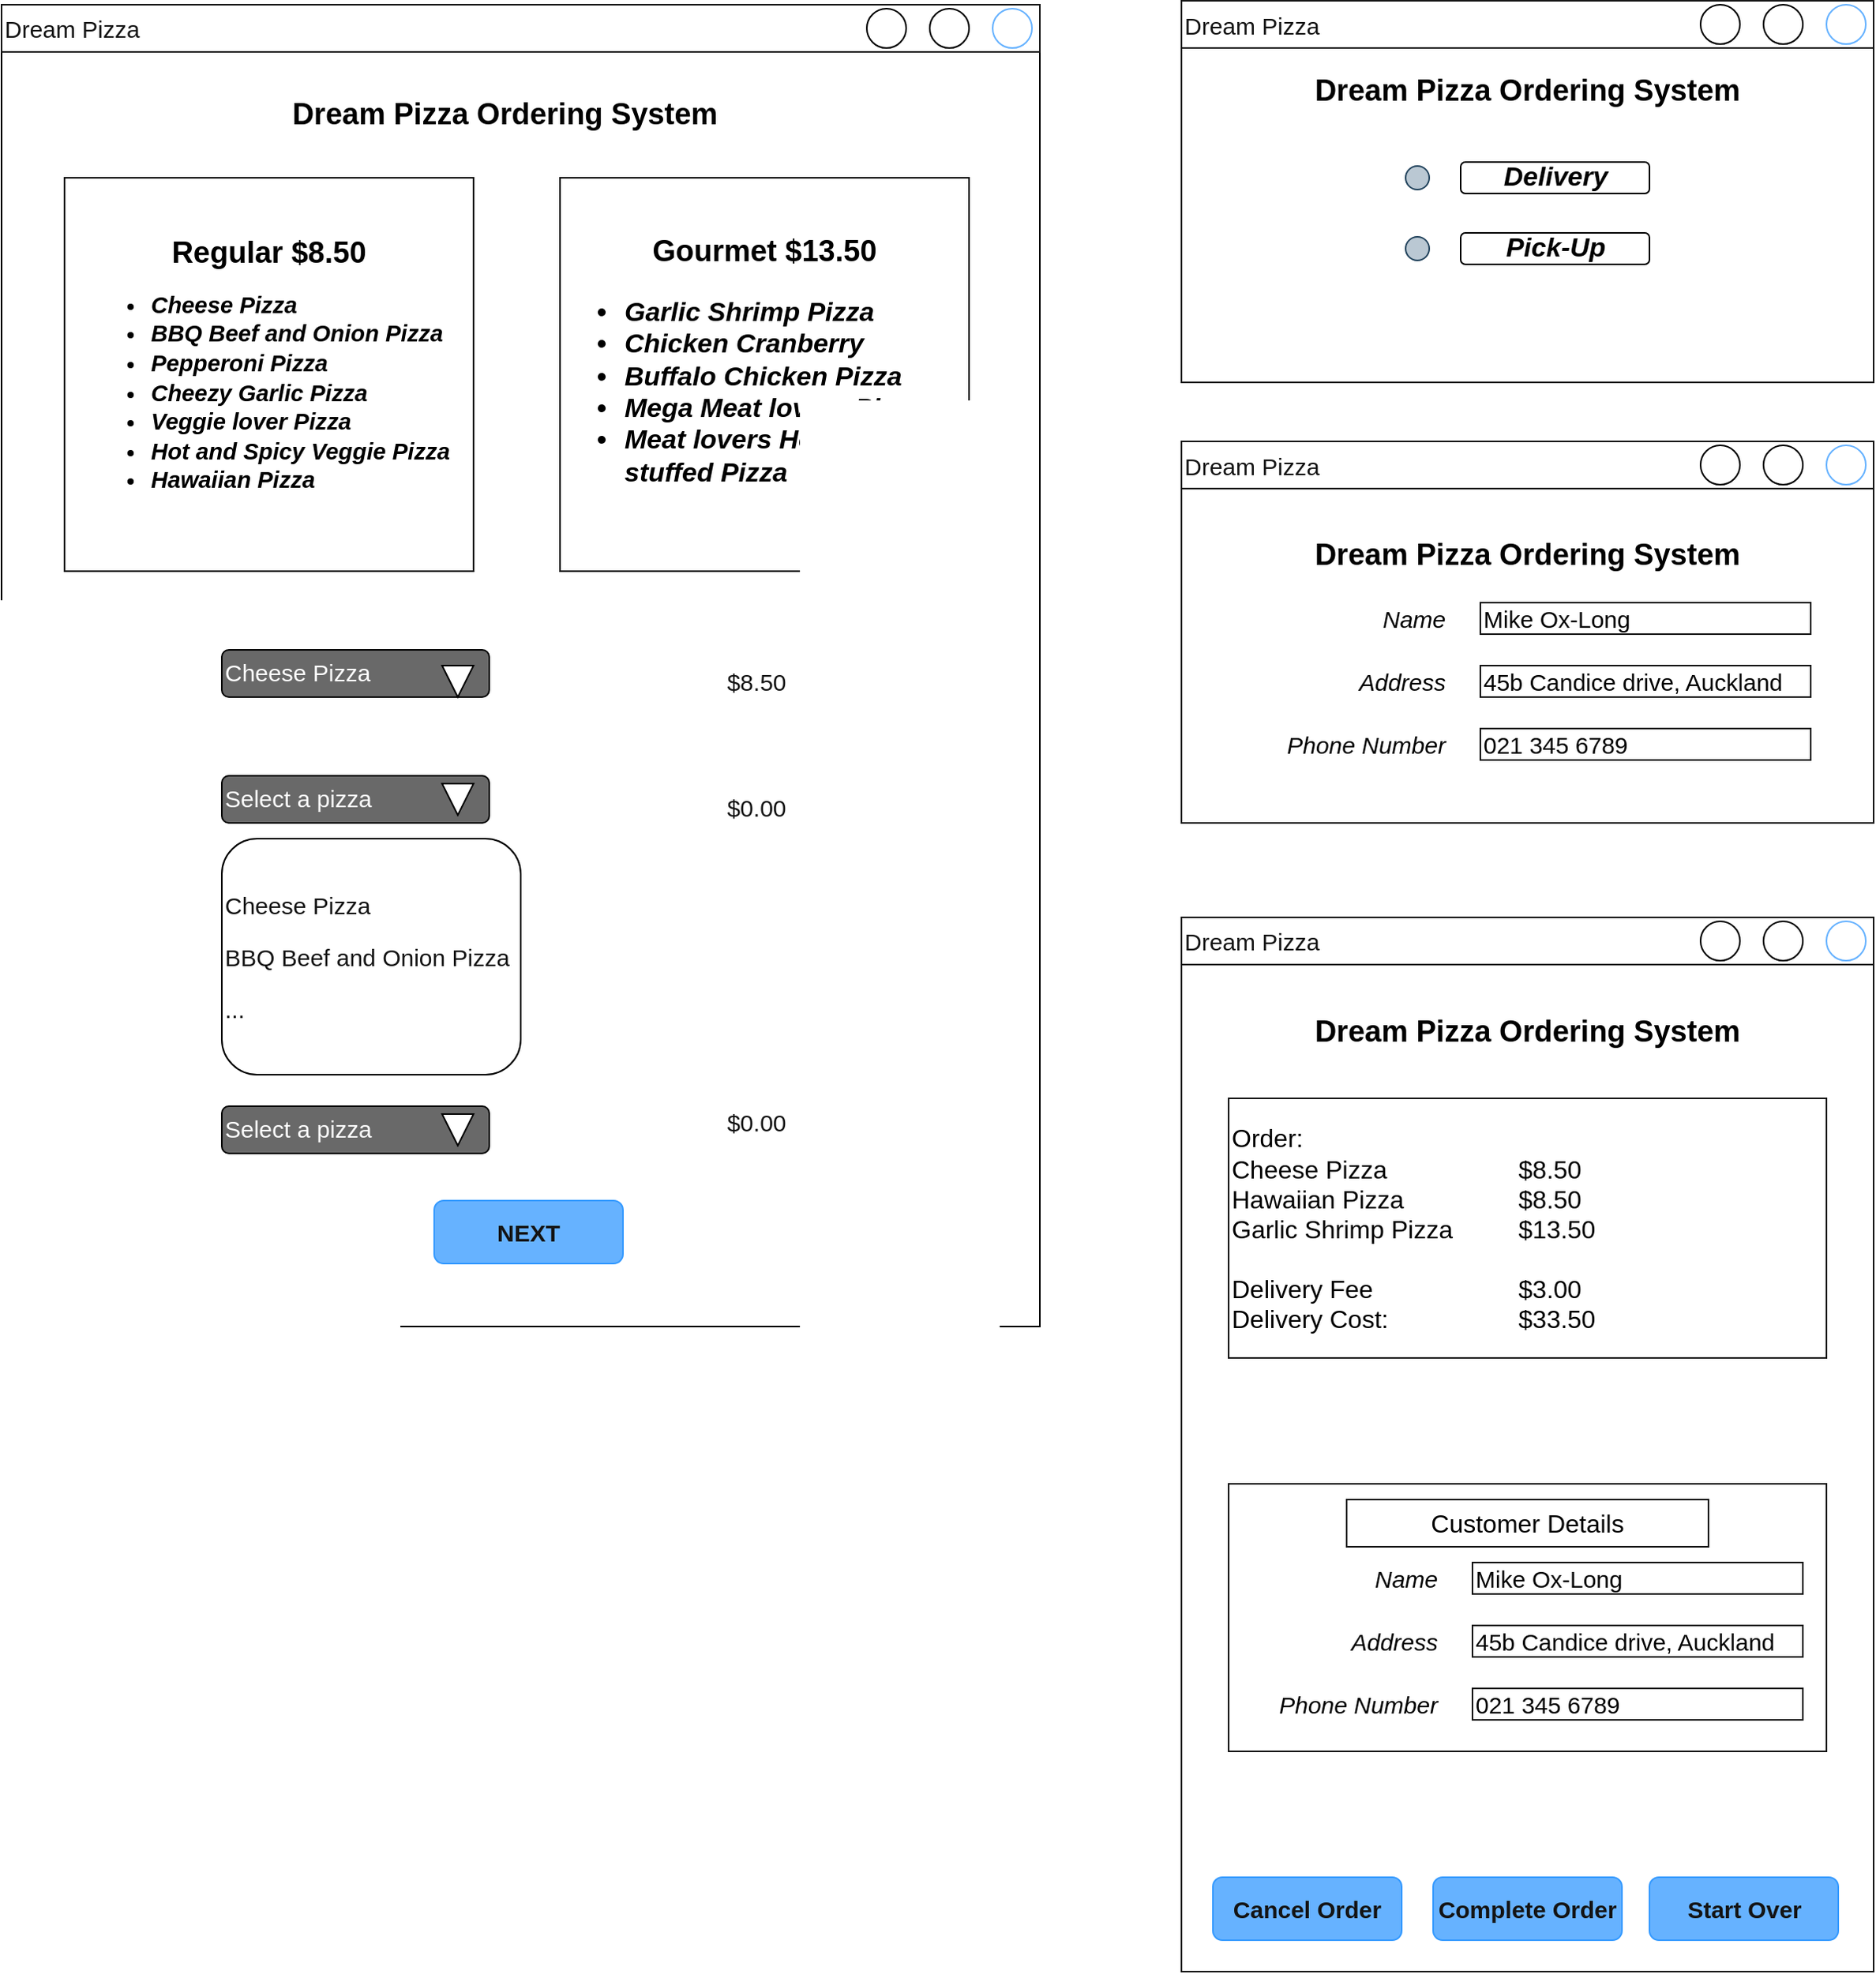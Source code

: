 <mxfile pages="5">
    <diagram id="wFE0QG_FPsp0jaGvCLVb" name="CUSTOMER DETAILS">
        <mxGraphModel dx="1074" dy="1890" grid="1" gridSize="10" guides="1" tooltips="1" connect="1" arrows="1" fold="1" page="1" pageScale="1" pageWidth="850" pageHeight="1100" math="0" shadow="0">
            <root>
                <mxCell id="0"/>
                <mxCell id="1" parent="0"/>
                <mxCell id="54" value="" style="rounded=0;whiteSpace=wrap;html=1;labelBackgroundColor=#66B2FF;fontFamily=Helvetica;fontSize=15;fontColor=#141414;strokeColor=#141414;fillColor=#FFFFFF;" vertex="1" parent="1">
                    <mxGeometry x="840" y="582.5" width="440" height="667.5" as="geometry"/>
                </mxCell>
                <mxCell id="72" value="" style="rounded=0;whiteSpace=wrap;html=1;fontSize=16;strokeColor=#141414;align=left;" vertex="1" parent="1">
                    <mxGeometry x="870" y="940" width="380" height="170" as="geometry"/>
                </mxCell>
                <mxCell id="IC2AhyjfLtijDKhZPdGc-1" value="" style="rounded=0;whiteSpace=wrap;html=1;" parent="1" vertex="1">
                    <mxGeometry x="90" width="660" height="840" as="geometry"/>
                </mxCell>
                <mxCell id="24" value="Dream Pizza" style="rounded=0;whiteSpace=wrap;html=1;labelBackgroundColor=#FFFFFF;fontFamily=Helvetica;fontSize=15;fontColor=#141414;strokeColor=#141414;fillColor=#FFFFFF;align=left;" parent="1" vertex="1">
                    <mxGeometry x="90" width="660" height="30" as="geometry"/>
                </mxCell>
                <mxCell id="2" value="" style="ellipse;whiteSpace=wrap;html=1;aspect=fixed;strokeColor=#66B2FF;" parent="1" vertex="1">
                    <mxGeometry x="720" y="2.5" width="25" height="25" as="geometry"/>
                </mxCell>
                <mxCell id="3" value="" style="ellipse;whiteSpace=wrap;html=1;aspect=fixed;" parent="1" vertex="1">
                    <mxGeometry x="680" y="2.5" width="25" height="25" as="geometry"/>
                </mxCell>
                <mxCell id="4" value="" style="ellipse;whiteSpace=wrap;html=1;aspect=fixed;" parent="1" vertex="1">
                    <mxGeometry x="640" y="2.5" width="25" height="25" as="geometry"/>
                </mxCell>
                <mxCell id="5" value="&lt;font size=&quot;1&quot;&gt;&lt;b style=&quot;font-size: 19px&quot;&gt;Dream Pizza Ordering System&lt;/b&gt;&lt;/font&gt;" style="rounded=0;whiteSpace=wrap;html=1;strokeColor=#FFFFFF;" parent="1" vertex="1">
                    <mxGeometry x="270" y="40" width="280" height="60" as="geometry"/>
                </mxCell>
                <mxCell id="6" value="&lt;font style=&quot;font-size: 19px&quot;&gt;&lt;b&gt;Regular $8.50&lt;/b&gt;&lt;/font&gt;&lt;br&gt;&lt;ul&gt;&lt;div class=&quot;ListContainerWrapper SCXW170753221 BCX0&quot; style=&quot;margin: 0px ; padding: 0px ; position: relative ; font-size: 14.667px ; text-align: left ; background-color: rgb(255 , 255 , 255)&quot;&gt;&lt;li&gt;&lt;span lang=&quot;EN-US&quot; class=&quot;TextRun SCXW170753221 BCX0&quot; style=&quot;background-color: transparent ; font-size: 11pt ; margin: 0px ; padding: 0px ; font-style: italic ; line-height: 18px ; font-weight: bold&quot;&gt;Cheese Pizza&lt;/span&gt;&lt;span class=&quot;EOP SCXW170753221 BCX0&quot; style=&quot;background-color: transparent ; font-size: 11pt ; margin: 0px ; padding: 0px ; line-height: 18px&quot;&gt;&amp;nbsp;&lt;/span&gt;&lt;br&gt;&lt;/li&gt;&lt;/div&gt;&lt;div class=&quot;ListContainerWrapper SCXW170753221 BCX0&quot; style=&quot;margin: 0px ; padding: 0px ; position: relative ; font-size: 14.667px ; text-align: left ; background-color: rgb(255 , 255 , 255)&quot;&gt;&lt;li&gt;&lt;span lang=&quot;EN-US&quot; class=&quot;TextRun SCXW170753221 BCX0&quot; style=&quot;background-color: transparent ; font-size: 11pt ; margin: 0px ; padding: 0px ; font-style: italic ; line-height: 18px ; font-weight: bold&quot;&gt;BBQ Beef and Onion Pizza&lt;/span&gt;&lt;span class=&quot;EOP SCXW170753221 BCX0&quot; style=&quot;background-color: transparent ; font-size: 11pt ; margin: 0px ; padding: 0px ; line-height: 18px&quot;&gt;&amp;nbsp;&lt;/span&gt;&lt;br&gt;&lt;/li&gt;&lt;/div&gt;&lt;div class=&quot;ListContainerWrapper SCXW170753221 BCX0&quot; style=&quot;margin: 0px ; padding: 0px ; position: relative ; font-size: 14.667px ; text-align: left ; background-color: rgb(255 , 255 , 255)&quot;&gt;&lt;li&gt;&lt;span lang=&quot;EN-US&quot; class=&quot;TextRun SCXW170753221 BCX0&quot; style=&quot;background-color: transparent ; font-size: 11pt ; margin: 0px ; padding: 0px ; font-style: italic ; line-height: 18px ; font-weight: bold&quot;&gt;Pepperoni Pizza&lt;/span&gt;&lt;span class=&quot;EOP SCXW170753221 BCX0&quot; style=&quot;background-color: transparent ; font-size: 11pt ; margin: 0px ; padding: 0px ; line-height: 18px&quot;&gt;&amp;nbsp;&lt;/span&gt;&lt;br&gt;&lt;/li&gt;&lt;/div&gt;&lt;div class=&quot;ListContainerWrapper SCXW170753221 BCX0&quot; style=&quot;margin: 0px ; padding: 0px ; position: relative ; font-size: 14.667px ; text-align: left ; background-color: rgb(255 , 255 , 255)&quot;&gt;&lt;li&gt;&lt;span lang=&quot;EN-US&quot; class=&quot;TextRun SCXW170753221 BCX0&quot; style=&quot;background-color: transparent ; font-size: 11pt ; margin: 0px ; padding: 0px ; font-style: italic ; line-height: 18px ; font-weight: bold&quot;&gt;Cheezy Garlic Pizza&lt;/span&gt;&lt;span class=&quot;EOP SCXW170753221 BCX0&quot; style=&quot;background-color: transparent ; font-size: 11pt ; margin: 0px ; padding: 0px ; line-height: 18px&quot;&gt;&amp;nbsp;&lt;/span&gt;&lt;br&gt;&lt;/li&gt;&lt;/div&gt;&lt;div class=&quot;ListContainerWrapper SCXW170753221 BCX0&quot; style=&quot;margin: 0px ; padding: 0px ; position: relative ; font-size: 14.667px ; text-align: left ; background-color: rgb(255 , 255 , 255)&quot;&gt;&lt;li&gt;&lt;span lang=&quot;EN-US&quot; class=&quot;TextRun SCXW170753221 BCX0&quot; style=&quot;background-color: transparent ; font-size: 11pt ; margin: 0px ; padding: 0px ; font-style: italic ; line-height: 18px ; font-weight: bold&quot;&gt;Veggie lover Pizza&lt;/span&gt;&lt;span class=&quot;EOP SCXW170753221 BCX0&quot; style=&quot;background-color: transparent ; font-size: 11pt ; margin: 0px ; padding: 0px ; line-height: 18px&quot;&gt;&amp;nbsp;&lt;/span&gt;&lt;br&gt;&lt;/li&gt;&lt;/div&gt;&lt;div class=&quot;ListContainerWrapper SCXW170753221 BCX0&quot; style=&quot;margin: 0px ; padding: 0px ; position: relative ; font-size: 14.667px ; text-align: left ; background-color: rgb(255 , 255 , 255)&quot;&gt;&lt;li&gt;&lt;span lang=&quot;EN-US&quot; class=&quot;TextRun SCXW170753221 BCX0&quot; style=&quot;background-color: transparent ; font-size: 11pt ; margin: 0px ; padding: 0px ; font-style: italic ; line-height: 18px ; font-weight: bold&quot;&gt;Hot and Spicy Veggie Pizza&lt;/span&gt;&lt;/li&gt;&lt;li&gt;&lt;span lang=&quot;EN-US&quot; class=&quot;TextRun SCXW170753221 BCX0&quot; style=&quot;background-color: transparent ; font-size: 11pt ; margin: 0px ; padding: 0px ; font-style: italic ; line-height: 18px ; font-weight: bold&quot;&gt;Hawaiian Pizza&lt;/span&gt;&lt;/li&gt;&lt;/div&gt;&lt;/ul&gt;" style="rounded=0;whiteSpace=wrap;html=1;" parent="1" vertex="1">
                    <mxGeometry x="130" y="110" width="260" height="250" as="geometry"/>
                </mxCell>
                <mxCell id="7" value="&lt;font style=&quot;font-size: 19px&quot;&gt;&lt;b&gt;Gourmet $13.50&lt;/b&gt;&lt;/font&gt;&lt;span lang=&quot;EN-US&quot; class=&quot;TextRun SCXW220701128 BCX0&quot; style=&quot;background-color: transparent ; font-size: 11pt ; text-align: left ; margin: 0px ; padding: 0px ; font-style: italic ; line-height: 18px ; font-family: &amp;#34;calibri&amp;#34; , &amp;#34;calibri_embeddedfont&amp;#34; , &amp;#34;calibri_msfontservice&amp;#34; , sans-serif ; font-weight: bold&quot;&gt;&lt;br&gt;&lt;/span&gt;&lt;ul style=&quot;font-size: 17px&quot;&gt;&lt;li style=&quot;text-align: left&quot;&gt;&lt;b&gt;&lt;i&gt;&lt;span lang=&quot;EN-US&quot; class=&quot;TextRun SCXW220701128 BCX0&quot; style=&quot;background-color: transparent ; margin: 0px ; padding: 0px ; line-height: 18px ; font-family: &amp;#34;calibri&amp;#34; , &amp;#34;calibri_embeddedfont&amp;#34; , &amp;#34;calibri_msfontservice&amp;#34; , sans-serif&quot;&gt;Garlic Shrimp Pizza&lt;/span&gt;&lt;span class=&quot;EOP SCXW220701128 BCX0&quot; style=&quot;background-color: transparent ; text-align: left ; margin: 0px ; padding: 0px ; line-height: 18px ; font-family: &amp;#34;calibri&amp;#34; , &amp;#34;calibri_embeddedfont&amp;#34; , &amp;#34;calibri_msfontservice&amp;#34; , sans-serif&quot;&gt;&amp;nbsp;&lt;/span&gt;&lt;/i&gt;&lt;/b&gt;&lt;/li&gt;&lt;li style=&quot;text-align: left&quot;&gt;&lt;span class=&quot;EOP SCXW220701128 BCX0&quot; style=&quot;background-color: transparent ; text-align: left ; margin: 0px ; padding: 0px ; line-height: 18px ; font-family: &amp;#34;calibri&amp;#34; , &amp;#34;calibri_embeddedfont&amp;#34; , &amp;#34;calibri_msfontservice&amp;#34; , sans-serif&quot;&gt;&lt;b&gt;&lt;i&gt;Chicken Cranberry&lt;/i&gt;&lt;/b&gt;&lt;/span&gt;&lt;/li&gt;&lt;li style=&quot;text-align: left&quot;&gt;&lt;span class=&quot;EOP SCXW220701128 BCX0&quot; style=&quot;background-color: transparent ; text-align: left ; margin: 0px ; padding: 0px ; line-height: 18px ; font-family: &amp;#34;calibri&amp;#34; , &amp;#34;calibri_embeddedfont&amp;#34; , &amp;#34;calibri_msfontservice&amp;#34; , sans-serif&quot;&gt;&lt;b&gt;&lt;i&gt;Buffalo Chicken Pizza&lt;/i&gt;&lt;/b&gt;&lt;/span&gt;&lt;/li&gt;&lt;li style=&quot;text-align: left&quot;&gt;&lt;span class=&quot;EOP SCXW220701128 BCX0&quot; style=&quot;background-color: transparent ; text-align: left ; margin: 0px ; padding: 0px ; line-height: 18px ; font-family: &amp;#34;calibri&amp;#34; , &amp;#34;calibri_embeddedfont&amp;#34; , &amp;#34;calibri_msfontservice&amp;#34; , sans-serif&quot;&gt;&lt;b&gt;&lt;i&gt;Mega Meat lovers Pizza&lt;/i&gt;&lt;/b&gt;&lt;/span&gt;&lt;/li&gt;&lt;li style=&quot;text-align: left&quot;&gt;&lt;span class=&quot;EOP SCXW220701128 BCX0&quot; style=&quot;background-color: transparent ; text-align: left ; margin: 0px ; padding: 0px ; line-height: 18px ; font-family: &amp;#34;calibri&amp;#34; , &amp;#34;calibri_embeddedfont&amp;#34; , &amp;#34;calibri_msfontservice&amp;#34; , sans-serif&quot;&gt;&lt;b&gt;&lt;i&gt;Meat lovers Hot-dog stuffed Pizza&lt;/i&gt;&lt;/b&gt;&lt;/span&gt;&lt;/li&gt;&lt;/ul&gt;" style="rounded=0;whiteSpace=wrap;html=1;" parent="1" vertex="1">
                    <mxGeometry x="445" y="110" width="260" height="250" as="geometry"/>
                </mxCell>
                <mxCell id="8" value="&lt;font style=&quot;font-size: 15px&quot; color=&quot;#ffffff&quot;&gt;Cheese Pizza&lt;/font&gt;" style="rounded=1;whiteSpace=wrap;html=1;fontFamily=Helvetica;fontSize=17;align=left;fillColor=#696969;" parent="1" vertex="1">
                    <mxGeometry x="230" y="410" width="170" height="30" as="geometry"/>
                </mxCell>
                <mxCell id="9" value="" style="triangle;whiteSpace=wrap;html=1;fontFamily=Helvetica;fontSize=17;direction=south;" parent="1" vertex="1">
                    <mxGeometry x="370" y="420" width="20" height="20" as="geometry"/>
                </mxCell>
                <mxCell id="10" value="&lt;font style=&quot;font-size: 15px&quot; color=&quot;#ffffff&quot;&gt;Select a pizza&lt;/font&gt;" style="rounded=1;whiteSpace=wrap;html=1;fontFamily=Helvetica;fontSize=17;align=left;fillColor=#696969;" parent="1" vertex="1">
                    <mxGeometry x="230" y="490" width="170" height="30" as="geometry"/>
                </mxCell>
                <mxCell id="14" value="&lt;font style=&quot;font-size: 15px&quot; color=&quot;#ffffff&quot;&gt;Select a pizza&lt;/font&gt;" style="rounded=1;whiteSpace=wrap;html=1;fontFamily=Helvetica;fontSize=17;align=left;fillColor=#696969;" parent="1" vertex="1">
                    <mxGeometry x="230" y="700" width="170" height="30" as="geometry"/>
                </mxCell>
                <mxCell id="17" value="&lt;p style=&quot;line-height: 1.2&quot;&gt;Cheese Pizza&lt;/p&gt;&lt;p style=&quot;line-height: 1.2&quot;&gt;BBQ Beef and Onion Pizza&lt;/p&gt;&lt;p style=&quot;line-height: 1.2&quot;&gt;...&lt;br&gt;&lt;/p&gt;" style="rounded=1;whiteSpace=wrap;html=1;labelBackgroundColor=#FFFFFF;fontFamily=Helvetica;fontSize=15;fontColor=#141414;fillColor=#FFFFFF;align=left;" parent="1" vertex="1">
                    <mxGeometry x="230" y="530" width="190" height="150" as="geometry"/>
                </mxCell>
                <mxCell id="19" value="$8.50" style="rounded=0;whiteSpace=wrap;html=1;labelBackgroundColor=#FFFFFF;fontFamily=Helvetica;fontSize=15;fontColor=#141414;fillColor=#FFFFFF;strokeColor=#FFFFFF;" parent="1" vertex="1">
                    <mxGeometry x="510" y="400" width="120" height="60" as="geometry"/>
                </mxCell>
                <mxCell id="20" value="$0.00" style="rounded=0;whiteSpace=wrap;html=1;labelBackgroundColor=#FFFFFF;fontFamily=Helvetica;fontSize=15;fontColor=#141414;fillColor=#FFFFFF;strokeColor=#FFFFFF;" parent="1" vertex="1">
                    <mxGeometry x="510" y="480" width="120" height="60" as="geometry"/>
                </mxCell>
                <mxCell id="21" value="$0.00" style="rounded=0;whiteSpace=wrap;html=1;labelBackgroundColor=#FFFFFF;fontFamily=Helvetica;fontSize=15;fontColor=#141414;fillColor=#FFFFFF;strokeColor=#FFFFFF;" parent="1" vertex="1">
                    <mxGeometry x="510" y="680" width="120" height="60" as="geometry"/>
                </mxCell>
                <mxCell id="22" value="" style="triangle;whiteSpace=wrap;html=1;fontFamily=Helvetica;fontSize=17;direction=south;" parent="1" vertex="1">
                    <mxGeometry x="370" y="495" width="20" height="20" as="geometry"/>
                </mxCell>
                <mxCell id="23" value="" style="triangle;whiteSpace=wrap;html=1;fontFamily=Helvetica;fontSize=17;direction=south;" parent="1" vertex="1">
                    <mxGeometry x="370" y="705" width="20" height="20" as="geometry"/>
                </mxCell>
                <mxCell id="26" value="&lt;b&gt;NEXT&lt;/b&gt;" style="rounded=1;whiteSpace=wrap;html=1;labelBackgroundColor=#66B2FF;fontFamily=Helvetica;fontSize=15;fontColor=#141414;strokeColor=#3399FF;fillColor=#66B2FF;" parent="1" vertex="1">
                    <mxGeometry x="365" y="760" width="120" height="40" as="geometry"/>
                </mxCell>
                <mxCell id="27" value="" style="rounded=0;whiteSpace=wrap;html=1;labelBackgroundColor=#66B2FF;fontFamily=Helvetica;fontSize=15;fontColor=#141414;strokeColor=#141414;fillColor=#FFFFFF;" parent="1" vertex="1">
                    <mxGeometry x="840" width="440" height="240" as="geometry"/>
                </mxCell>
                <mxCell id="28" value="Dream Pizza" style="rounded=0;whiteSpace=wrap;html=1;labelBackgroundColor=#FFFFFF;fontFamily=Helvetica;fontSize=15;fontColor=#141414;strokeColor=#141414;fillColor=#FFFFFF;align=left;" parent="1" vertex="1">
                    <mxGeometry x="840" y="-2.5" width="440" height="30" as="geometry"/>
                </mxCell>
                <mxCell id="29" value="" style="ellipse;whiteSpace=wrap;html=1;aspect=fixed;strokeColor=#66B2FF;" parent="1" vertex="1">
                    <mxGeometry x="1250" width="25" height="25" as="geometry"/>
                </mxCell>
                <mxCell id="30" value="" style="ellipse;whiteSpace=wrap;html=1;aspect=fixed;" parent="1" vertex="1">
                    <mxGeometry x="1210" width="25" height="25" as="geometry"/>
                </mxCell>
                <mxCell id="31" value="" style="ellipse;whiteSpace=wrap;html=1;aspect=fixed;" parent="1" vertex="1">
                    <mxGeometry x="1170" width="25" height="25" as="geometry"/>
                </mxCell>
                <mxCell id="33" value="" style="ellipse;whiteSpace=wrap;html=1;aspect=fixed;fillColor=#bac8d3;strokeColor=#23445d;" vertex="1" parent="1">
                    <mxGeometry x="982.5" y="147.5" width="15" height="15" as="geometry"/>
                </mxCell>
                <mxCell id="34" value="&lt;font size=&quot;1&quot;&gt;&lt;b style=&quot;font-size: 17px&quot;&gt;&lt;i&gt;Delivery&lt;/i&gt;&lt;/b&gt;&lt;/font&gt;" style="rounded=1;whiteSpace=wrap;html=1;" vertex="1" parent="1">
                    <mxGeometry x="1017.5" y="100" width="120" height="20" as="geometry"/>
                </mxCell>
                <mxCell id="35" value="&lt;b&gt;&lt;font style=&quot;font-size: 17px&quot;&gt;&lt;i&gt;Pick-Up&lt;/i&gt;&lt;/font&gt;&lt;/b&gt;" style="rounded=1;whiteSpace=wrap;html=1;" vertex="1" parent="1">
                    <mxGeometry x="1017.5" y="145" width="120" height="20" as="geometry"/>
                </mxCell>
                <mxCell id="36" value="" style="ellipse;whiteSpace=wrap;html=1;aspect=fixed;fillColor=#bac8d3;strokeColor=#23445d;" vertex="1" parent="1">
                    <mxGeometry x="982.5" y="102.5" width="15" height="15" as="geometry"/>
                </mxCell>
                <mxCell id="38" value="" style="rounded=0;whiteSpace=wrap;html=1;labelBackgroundColor=#66B2FF;fontFamily=Helvetica;fontSize=15;fontColor=#141414;strokeColor=#141414;fillColor=#FFFFFF;" vertex="1" parent="1">
                    <mxGeometry x="840" y="280" width="440" height="240" as="geometry"/>
                </mxCell>
                <mxCell id="39" value="Dream Pizza" style="rounded=0;whiteSpace=wrap;html=1;labelBackgroundColor=#FFFFFF;fontFamily=Helvetica;fontSize=15;fontColor=#141414;strokeColor=#141414;fillColor=#FFFFFF;align=left;" vertex="1" parent="1">
                    <mxGeometry x="840" y="277.5" width="440" height="30" as="geometry"/>
                </mxCell>
                <mxCell id="40" value="" style="ellipse;whiteSpace=wrap;html=1;aspect=fixed;strokeColor=#66B2FF;" vertex="1" parent="1">
                    <mxGeometry x="1250" y="280" width="25" height="25" as="geometry"/>
                </mxCell>
                <mxCell id="41" value="" style="ellipse;whiteSpace=wrap;html=1;aspect=fixed;" vertex="1" parent="1">
                    <mxGeometry x="1210" y="280" width="25" height="25" as="geometry"/>
                </mxCell>
                <mxCell id="42" value="" style="ellipse;whiteSpace=wrap;html=1;aspect=fixed;" vertex="1" parent="1">
                    <mxGeometry x="1170" y="280" width="25" height="25" as="geometry"/>
                </mxCell>
                <mxCell id="44" value="&lt;font size=&quot;1&quot;&gt;&lt;i style=&quot;font-size: 15px&quot;&gt;Name&lt;/i&gt;&lt;/font&gt;" style="rounded=1;whiteSpace=wrap;html=1;strokeColor=#FFFFFF;align=right;" vertex="1" parent="1">
                    <mxGeometry x="890" y="380" width="120" height="20" as="geometry"/>
                </mxCell>
                <mxCell id="45" value="&lt;font size=&quot;1&quot;&gt;&lt;i style=&quot;font-size: 15px&quot;&gt;Address&lt;/i&gt;&lt;/font&gt;" style="rounded=1;whiteSpace=wrap;html=1;strokeColor=#FFFFFF;align=right;" vertex="1" parent="1">
                    <mxGeometry x="890" y="420" width="120" height="20" as="geometry"/>
                </mxCell>
                <mxCell id="48" value="&lt;font size=&quot;1&quot;&gt;&lt;i style=&quot;font-size: 15px&quot;&gt;Phone Number&lt;/i&gt;&lt;/font&gt;" style="rounded=1;whiteSpace=wrap;html=1;strokeColor=#FFFFFF;align=right;" vertex="1" parent="1">
                    <mxGeometry x="890" y="460" width="120" height="20" as="geometry"/>
                </mxCell>
                <mxCell id="49" value="Mike Ox-Long" style="rounded=0;whiteSpace=wrap;html=1;fontSize=15;strokeColor=#141414;align=left;" vertex="1" parent="1">
                    <mxGeometry x="1030" y="380" width="210" height="20" as="geometry"/>
                </mxCell>
                <mxCell id="50" value="021 345 6789" style="rounded=0;whiteSpace=wrap;html=1;fontSize=15;strokeColor=#141414;align=left;" vertex="1" parent="1">
                    <mxGeometry x="1030" y="460" width="210" height="20" as="geometry"/>
                </mxCell>
                <mxCell id="51" value="45b Candice drive, Auckland" style="rounded=0;whiteSpace=wrap;html=1;fontSize=15;strokeColor=#141414;align=left;" vertex="1" parent="1">
                    <mxGeometry x="1030" y="420" width="210" height="20" as="geometry"/>
                </mxCell>
                <mxCell id="52" value="&lt;font size=&quot;1&quot;&gt;&lt;b style=&quot;font-size: 19px&quot;&gt;Dream Pizza Ordering System&lt;/b&gt;&lt;/font&gt;" style="rounded=0;whiteSpace=wrap;html=1;strokeColor=#FFFFFF;" vertex="1" parent="1">
                    <mxGeometry x="920" y="30" width="280" height="50" as="geometry"/>
                </mxCell>
                <mxCell id="53" value="&lt;font size=&quot;1&quot;&gt;&lt;b style=&quot;font-size: 19px&quot;&gt;Dream Pizza Ordering System&lt;/b&gt;&lt;/font&gt;" style="rounded=0;whiteSpace=wrap;html=1;strokeColor=#FFFFFF;" vertex="1" parent="1">
                    <mxGeometry x="920" y="330" width="280" height="40" as="geometry"/>
                </mxCell>
                <mxCell id="55" value="Dream Pizza" style="rounded=0;whiteSpace=wrap;html=1;labelBackgroundColor=#FFFFFF;fontFamily=Helvetica;fontSize=15;fontColor=#141414;strokeColor=#141414;fillColor=#FFFFFF;align=left;" vertex="1" parent="1">
                    <mxGeometry x="840" y="580" width="440" height="30" as="geometry"/>
                </mxCell>
                <mxCell id="56" value="" style="ellipse;whiteSpace=wrap;html=1;aspect=fixed;strokeColor=#66B2FF;" vertex="1" parent="1">
                    <mxGeometry x="1250" y="582.5" width="25" height="25" as="geometry"/>
                </mxCell>
                <mxCell id="57" value="" style="ellipse;whiteSpace=wrap;html=1;aspect=fixed;" vertex="1" parent="1">
                    <mxGeometry x="1210" y="582.5" width="25" height="25" as="geometry"/>
                </mxCell>
                <mxCell id="58" value="" style="ellipse;whiteSpace=wrap;html=1;aspect=fixed;" vertex="1" parent="1">
                    <mxGeometry x="1170" y="582.5" width="25" height="25" as="geometry"/>
                </mxCell>
                <mxCell id="59" value="&lt;font size=&quot;1&quot;&gt;&lt;i style=&quot;font-size: 15px&quot;&gt;Name&lt;/i&gt;&lt;/font&gt;" style="rounded=1;whiteSpace=wrap;html=1;strokeColor=#FFFFFF;align=right;" vertex="1" parent="1">
                    <mxGeometry x="885" y="990" width="120" height="20" as="geometry"/>
                </mxCell>
                <mxCell id="60" value="&lt;font size=&quot;1&quot;&gt;&lt;i style=&quot;font-size: 15px&quot;&gt;Address&lt;/i&gt;&lt;/font&gt;" style="rounded=1;whiteSpace=wrap;html=1;strokeColor=#FFFFFF;align=right;" vertex="1" parent="1">
                    <mxGeometry x="885" y="1030" width="120" height="20" as="geometry"/>
                </mxCell>
                <mxCell id="61" value="&lt;font size=&quot;1&quot;&gt;&lt;i style=&quot;font-size: 15px&quot;&gt;Phone Number&lt;/i&gt;&lt;/font&gt;" style="rounded=1;whiteSpace=wrap;html=1;strokeColor=#FFFFFF;align=right;" vertex="1" parent="1">
                    <mxGeometry x="885" y="1070" width="120" height="20" as="geometry"/>
                </mxCell>
                <mxCell id="62" value="Mike Ox-Long" style="rounded=0;whiteSpace=wrap;html=1;fontSize=15;strokeColor=#141414;align=left;" vertex="1" parent="1">
                    <mxGeometry x="1025" y="990" width="210" height="20" as="geometry"/>
                </mxCell>
                <mxCell id="63" value="021 345 6789" style="rounded=0;whiteSpace=wrap;html=1;fontSize=15;strokeColor=#141414;align=left;" vertex="1" parent="1">
                    <mxGeometry x="1025" y="1070" width="210" height="20" as="geometry"/>
                </mxCell>
                <mxCell id="64" value="45b Candice drive, Auckland" style="rounded=0;whiteSpace=wrap;html=1;fontSize=15;strokeColor=#141414;align=left;" vertex="1" parent="1">
                    <mxGeometry x="1025" y="1030" width="210" height="20" as="geometry"/>
                </mxCell>
                <mxCell id="65" value="&lt;font size=&quot;1&quot;&gt;&lt;b style=&quot;font-size: 19px&quot;&gt;Dream Pizza Ordering System&lt;/b&gt;&lt;/font&gt;" style="rounded=0;whiteSpace=wrap;html=1;strokeColor=#FFFFFF;" vertex="1" parent="1">
                    <mxGeometry x="920" y="632.5" width="280" height="40" as="geometry"/>
                </mxCell>
                <mxCell id="66" value="&lt;b&gt;Cancel Order&lt;/b&gt;" style="rounded=1;whiteSpace=wrap;html=1;labelBackgroundColor=#66B2FF;fontFamily=Helvetica;fontSize=15;fontColor=#141414;strokeColor=#3399FF;fillColor=#66B2FF;" vertex="1" parent="1">
                    <mxGeometry x="860" y="1190" width="120" height="40" as="geometry"/>
                </mxCell>
                <mxCell id="67" value="&lt;b&gt;Complete Order&lt;/b&gt;" style="rounded=1;whiteSpace=wrap;html=1;labelBackgroundColor=#66B2FF;fontFamily=Helvetica;fontSize=15;fontColor=#141414;strokeColor=#3399FF;fillColor=#66B2FF;" vertex="1" parent="1">
                    <mxGeometry x="1000" y="1190" width="120" height="40" as="geometry"/>
                </mxCell>
                <mxCell id="68" value="&lt;b&gt;Start Over&lt;/b&gt;" style="rounded=1;whiteSpace=wrap;html=1;labelBackgroundColor=#66B2FF;fontFamily=Helvetica;fontSize=15;fontColor=#141414;strokeColor=#3399FF;fillColor=#66B2FF;" vertex="1" parent="1">
                    <mxGeometry x="1137.5" y="1190" width="120" height="40" as="geometry"/>
                </mxCell>
                <mxCell id="70" value="&lt;span&gt;Order:&lt;/span&gt;&lt;br&gt;&lt;span&gt;Cheese Pizza&amp;nbsp;&lt;/span&gt;&lt;span&gt;&#9;&lt;span style=&quot;white-space: pre&quot;&gt;&#9;&lt;/span&gt;&lt;span style=&quot;white-space: pre&quot;&gt;&#9;&lt;/span&gt;&lt;/span&gt;&lt;span&gt;&#9;&lt;/span&gt;&lt;span&gt;&#9;&lt;/span&gt;&lt;span&gt;$8.50&lt;/span&gt;&lt;br&gt;&lt;span&gt;Hawaiian Pizza&amp;nbsp;&lt;/span&gt;&lt;span&gt;&#9;&lt;span style=&quot;white-space: pre&quot;&gt;&#9;&lt;/span&gt;&lt;span style=&quot;white-space: pre&quot;&gt;&#9;&lt;/span&gt;&lt;/span&gt;&lt;span&gt;&#9;&lt;/span&gt;&lt;span&gt;$8.50&lt;/span&gt;&lt;br&gt;&lt;span&gt;Garlic Shrimp Pizza&amp;nbsp;&lt;span style=&quot;white-space: pre&quot;&gt;&#9;&lt;/span&gt;&lt;/span&gt;&lt;span&gt;&#9;&lt;/span&gt;&lt;span&gt;$13.50&lt;/span&gt;&lt;br&gt;&lt;br&gt;&lt;span&gt;Delivery Fee&amp;nbsp;&lt;/span&gt;&lt;span&gt;&#9;&lt;span style=&quot;white-space: pre&quot;&gt;&#9;&lt;/span&gt;&lt;span style=&quot;white-space: pre&quot;&gt;&#9;&lt;/span&gt;&lt;span style=&quot;white-space: pre&quot;&gt;&#9;&lt;/span&gt;&lt;/span&gt;&lt;span&gt;&#9;&lt;/span&gt;&lt;span&gt;&#9;&lt;/span&gt;&lt;span&gt;$3.00&lt;/span&gt;&lt;br&gt;&lt;span&gt;Delivery Cost:&amp;nbsp;&lt;/span&gt;&lt;span&gt;&#9;&lt;span style=&quot;white-space: pre&quot;&gt;&#9;&lt;/span&gt;&lt;span style=&quot;white-space: pre&quot;&gt;&#9;&lt;/span&gt;&lt;/span&gt;&lt;span&gt;&#9;&lt;/span&gt;&lt;span&gt;&#9;&lt;/span&gt;&lt;span&gt;$33.50&lt;/span&gt;" style="rounded=0;whiteSpace=wrap;html=1;fontSize=16;strokeColor=#141414;align=left;" vertex="1" parent="1">
                    <mxGeometry x="870" y="695" width="380" height="165" as="geometry"/>
                </mxCell>
                <mxCell id="73" value="&lt;font style=&quot;font-size: 16px&quot;&gt;Customer Details&lt;/font&gt;" style="rounded=0;whiteSpace=wrap;html=1;fontFamily=Helvetica;fontSize=19;fontColor=default;strokeColor=#141414;fillColor=default;" vertex="1" parent="1">
                    <mxGeometry x="945" y="950" width="230" height="30" as="geometry"/>
                </mxCell>
            </root>
        </mxGraphModel>
    </diagram>
    <diagram id="GlkimJcpATCNn6RtaDOo" name="PIZZA SLIDE">
        <mxGraphModel dx="852" dy="790" grid="1" gridSize="10" guides="1" tooltips="1" connect="1" arrows="1" fold="1" page="1" pageScale="1" pageWidth="850" pageHeight="1100" math="0" shadow="0">
            <root>
                <mxCell id="XR44AwQ2NwxzT8CzdS9T-0"/>
                <mxCell id="XR44AwQ2NwxzT8CzdS9T-1" parent="XR44AwQ2NwxzT8CzdS9T-0"/>
                <mxCell id="dac6--zJnHFsSlpAgKu--0" value="" style="rounded=0;whiteSpace=wrap;html=1;" vertex="1" parent="XR44AwQ2NwxzT8CzdS9T-1">
                    <mxGeometry x="80" width="670" height="40" as="geometry"/>
                </mxCell>
                <mxCell id="XR44AwQ2NwxzT8CzdS9T-2" value="DREAM PIZZA&#10;&lt;HEADER&gt;" style="swimlane;fontFamily=Comic Sans MS;fontSize=16;fontStyle=2;startSize=40;" parent="XR44AwQ2NwxzT8CzdS9T-1" vertex="1">
                    <mxGeometry x="80" y="40" width="670" height="560" as="geometry">
                        <mxRectangle x="80" y="40" width="150" height="40" as="alternateBounds"/>
                    </mxGeometry>
                </mxCell>
                <mxCell id="XR44AwQ2NwxzT8CzdS9T-4" value="PASTE ORDER&amp;nbsp; HERE&amp;nbsp;" style="rounded=0;whiteSpace=wrap;html=1;fontFamily=Comic Sans MS;fontSize=16;" parent="XR44AwQ2NwxzT8CzdS9T-2" vertex="1">
                    <mxGeometry x="520" y="40" width="150" height="520" as="geometry"/>
                </mxCell>
                <mxCell id="XR44AwQ2NwxzT8CzdS9T-5" value="CHECKOUT BUTTON" style="rounded=0;whiteSpace=wrap;html=1;fontFamily=Comic Sans MS;fontSize=16;fillColor=#60a917;strokeColor=#2D7600;fontColor=#ffffff;" parent="XR44AwQ2NwxzT8CzdS9T-2" vertex="1">
                    <mxGeometry x="520" y="520" width="150" height="40" as="geometry"/>
                </mxCell>
                <mxCell id="XR44AwQ2NwxzT8CzdS9T-6" value="PIZZAS" style="rounded=0;whiteSpace=wrap;html=1;fontFamily=Comic Sans MS;fontSize=16;fillColor=none;" parent="XR44AwQ2NwxzT8CzdS9T-2" vertex="1">
                    <mxGeometry x="10" y="50" width="110" height="40" as="geometry"/>
                </mxCell>
                <mxCell id="XR44AwQ2NwxzT8CzdS9T-7" value="DRINKS" style="rounded=0;whiteSpace=wrap;html=1;fontFamily=Comic Sans MS;fontSize=16;fillColor=none;" parent="XR44AwQ2NwxzT8CzdS9T-2" vertex="1">
                    <mxGeometry x="140" y="50" width="110" height="40" as="geometry"/>
                </mxCell>
                <mxCell id="XR44AwQ2NwxzT8CzdS9T-8" value="SIDES" style="rounded=0;whiteSpace=wrap;html=1;fontFamily=Comic Sans MS;fontSize=16;fillColor=none;" parent="XR44AwQ2NwxzT8CzdS9T-2" vertex="1">
                    <mxGeometry x="270" y="50" width="110" height="40" as="geometry"/>
                </mxCell>
                <mxCell id="XR44AwQ2NwxzT8CzdS9T-9" value="MEAL DEALS" style="rounded=0;whiteSpace=wrap;html=1;fontFamily=Comic Sans MS;fontSize=16;fillColor=none;" parent="XR44AwQ2NwxzT8CzdS9T-2" vertex="1">
                    <mxGeometry x="400" y="50" width="110" height="40" as="geometry"/>
                </mxCell>
                <mxCell id="XR44AwQ2NwxzT8CzdS9T-10" value="PIZZA 1.&lt;br&gt;&amp;lt;ordered list&amp;gt;" style="rounded=1;whiteSpace=wrap;html=1;fontFamily=Comic Sans MS;fontSize=16;fillColor=none;" parent="XR44AwQ2NwxzT8CzdS9T-2" vertex="1">
                    <mxGeometry x="10" y="140" width="110" height="100" as="geometry"/>
                </mxCell>
                <mxCell id="XR44AwQ2NwxzT8CzdS9T-19" value="PIZZA 2.&lt;br&gt;&amp;lt;ordered list&amp;gt;" style="rounded=1;whiteSpace=wrap;html=1;fontFamily=Comic Sans MS;fontSize=16;fillColor=none;" parent="XR44AwQ2NwxzT8CzdS9T-2" vertex="1">
                    <mxGeometry x="140" y="140" width="110" height="100" as="geometry"/>
                </mxCell>
                <mxCell id="XR44AwQ2NwxzT8CzdS9T-20" value="PIZZA 3.&lt;br&gt;&amp;lt;ordered list&amp;gt;" style="rounded=1;whiteSpace=wrap;html=1;fontFamily=Comic Sans MS;fontSize=16;fillColor=none;" parent="XR44AwQ2NwxzT8CzdS9T-2" vertex="1">
                    <mxGeometry x="270" y="140" width="110" height="100" as="geometry"/>
                </mxCell>
                <mxCell id="XR44AwQ2NwxzT8CzdS9T-21" value="PIZZA 4.&lt;br&gt;&amp;lt;ordered list&amp;gt;" style="rounded=1;whiteSpace=wrap;html=1;fontFamily=Comic Sans MS;fontSize=16;fillColor=none;" parent="XR44AwQ2NwxzT8CzdS9T-2" vertex="1">
                    <mxGeometry x="400" y="140" width="110" height="100" as="geometry"/>
                </mxCell>
                <mxCell id="XR44AwQ2NwxzT8CzdS9T-22" value="PIZZA 5.&lt;br&gt;&amp;lt;ordered list&amp;gt;" style="rounded=1;whiteSpace=wrap;html=1;fontFamily=Comic Sans MS;fontSize=16;fillColor=none;" parent="XR44AwQ2NwxzT8CzdS9T-2" vertex="1">
                    <mxGeometry x="10" y="280" width="110" height="100" as="geometry"/>
                </mxCell>
                <mxCell id="XR44AwQ2NwxzT8CzdS9T-23" value="PIZZA 6.&lt;br&gt;&amp;lt;ordered list&amp;gt;" style="rounded=1;whiteSpace=wrap;html=1;fontFamily=Comic Sans MS;fontSize=16;fillColor=none;" parent="XR44AwQ2NwxzT8CzdS9T-2" vertex="1">
                    <mxGeometry x="140" y="280" width="110" height="100" as="geometry"/>
                </mxCell>
                <mxCell id="XR44AwQ2NwxzT8CzdS9T-24" value="PIZZA 7.&lt;br&gt;&amp;lt;ordered list&amp;gt;" style="rounded=1;whiteSpace=wrap;html=1;fontFamily=Comic Sans MS;fontSize=16;fillColor=none;" parent="XR44AwQ2NwxzT8CzdS9T-2" vertex="1">
                    <mxGeometry x="270" y="280" width="110" height="100" as="geometry"/>
                </mxCell>
                <mxCell id="XR44AwQ2NwxzT8CzdS9T-25" value="PIZZA 8.&lt;br&gt;&amp;lt;ordered list&amp;gt;" style="rounded=1;whiteSpace=wrap;html=1;fontFamily=Comic Sans MS;fontSize=16;fillColor=none;" parent="XR44AwQ2NwxzT8CzdS9T-2" vertex="1">
                    <mxGeometry x="400" y="280" width="110" height="100" as="geometry"/>
                </mxCell>
                <mxCell id="XR44AwQ2NwxzT8CzdS9T-26" value="PIZZA 9.&lt;br&gt;&amp;lt;ordered list&amp;gt;" style="rounded=1;whiteSpace=wrap;html=1;fontFamily=Comic Sans MS;fontSize=16;fillColor=none;" parent="XR44AwQ2NwxzT8CzdS9T-2" vertex="1">
                    <mxGeometry x="10" y="420" width="110" height="100" as="geometry"/>
                </mxCell>
                <mxCell id="XR44AwQ2NwxzT8CzdS9T-27" value="PIZZA 10.&lt;br&gt;&amp;lt;ordered list&amp;gt;" style="rounded=1;whiteSpace=wrap;html=1;fontFamily=Comic Sans MS;fontSize=16;fillColor=none;" parent="XR44AwQ2NwxzT8CzdS9T-2" vertex="1">
                    <mxGeometry x="140" y="420" width="110" height="100" as="geometry"/>
                </mxCell>
                <mxCell id="XR44AwQ2NwxzT8CzdS9T-28" value="PIZZA 11.&lt;br&gt;&amp;lt;ordered list&amp;gt;" style="rounded=1;whiteSpace=wrap;html=1;fontFamily=Comic Sans MS;fontSize=16;fillColor=none;" parent="XR44AwQ2NwxzT8CzdS9T-2" vertex="1">
                    <mxGeometry x="270" y="420" width="110" height="100" as="geometry"/>
                </mxCell>
                <mxCell id="XR44AwQ2NwxzT8CzdS9T-29" value="PIZZA 12.&lt;br&gt;&amp;lt;ordered list&amp;gt;" style="rounded=1;whiteSpace=wrap;html=1;fontFamily=Comic Sans MS;fontSize=16;fillColor=none;" parent="XR44AwQ2NwxzT8CzdS9T-2" vertex="1">
                    <mxGeometry x="400" y="420" width="110" height="100" as="geometry"/>
                </mxCell>
                <mxCell id="dac6--zJnHFsSlpAgKu--3" value="" style="ellipse;whiteSpace=wrap;html=1;aspect=fixed;" vertex="1" parent="XR44AwQ2NwxzT8CzdS9T-1">
                    <mxGeometry x="650" width="40" height="40" as="geometry"/>
                </mxCell>
                <mxCell id="dac6--zJnHFsSlpAgKu--4" value="" style="shape=sumEllipse;perimeter=ellipsePerimeter;whiteSpace=wrap;html=1;backgroundOutline=1;" vertex="1" parent="XR44AwQ2NwxzT8CzdS9T-1">
                    <mxGeometry x="700" width="40" height="40" as="geometry"/>
                </mxCell>
                <mxCell id="dac6--zJnHFsSlpAgKu--7" value="" style="shape=lineEllipse;perimeter=ellipsePerimeter;whiteSpace=wrap;html=1;backgroundOutline=1;" vertex="1" parent="XR44AwQ2NwxzT8CzdS9T-1">
                    <mxGeometry x="600" width="40" height="40" as="geometry"/>
                </mxCell>
                <mxCell id="dac6--zJnHFsSlpAgKu--9" value="" style="shape=note;whiteSpace=wrap;html=1;backgroundOutline=1;darkOpacity=0.05;size=13;" vertex="1" parent="XR44AwQ2NwxzT8CzdS9T-1">
                    <mxGeometry x="660" y="5" width="20" height="30" as="geometry"/>
                </mxCell>
            </root>
        </mxGraphModel>
    </diagram>
    <diagram id="N8Tx15XElrd2MbyXIhk7" name="DRINK SLIDE">
        <mxGraphModel dx="852" dy="790" grid="1" gridSize="10" guides="1" tooltips="1" connect="1" arrows="1" fold="1" page="1" pageScale="1" pageWidth="850" pageHeight="1100" math="0" shadow="0">
            <root>
                <mxCell id="nKBoxALqI2H6ZXFP7PU8-0"/>
                <mxCell id="nKBoxALqI2H6ZXFP7PU8-1" parent="nKBoxALqI2H6ZXFP7PU8-0"/>
                <mxCell id="nKBoxALqI2H6ZXFP7PU8-2" value="DREAM PIZZA&#10;&lt;HEADER&gt;" style="swimlane;fontFamily=Comic Sans MS;fontSize=16;fontStyle=2;startSize=40;" parent="nKBoxALqI2H6ZXFP7PU8-1" vertex="1">
                    <mxGeometry x="80" y="40" width="670" height="560" as="geometry">
                        <mxRectangle x="80" y="40" width="150" height="40" as="alternateBounds"/>
                    </mxGeometry>
                </mxCell>
                <mxCell id="nKBoxALqI2H6ZXFP7PU8-3" value="PASTE ORDER&amp;nbsp; HERE&amp;nbsp;" style="rounded=0;whiteSpace=wrap;html=1;fontFamily=Comic Sans MS;fontSize=16;" parent="nKBoxALqI2H6ZXFP7PU8-2" vertex="1">
                    <mxGeometry x="520" y="40" width="150" height="520" as="geometry"/>
                </mxCell>
                <mxCell id="nKBoxALqI2H6ZXFP7PU8-4" value="CHECKOUT BUTTON" style="rounded=0;whiteSpace=wrap;html=1;fontFamily=Comic Sans MS;fontSize=16;fillColor=#60a917;strokeColor=#2D7600;fontColor=#ffffff;" parent="nKBoxALqI2H6ZXFP7PU8-2" vertex="1">
                    <mxGeometry x="520" y="520" width="150" height="40" as="geometry"/>
                </mxCell>
                <mxCell id="nKBoxALqI2H6ZXFP7PU8-5" value="PIZZAS" style="rounded=0;whiteSpace=wrap;html=1;fontFamily=Comic Sans MS;fontSize=16;fillColor=none;" parent="nKBoxALqI2H6ZXFP7PU8-2" vertex="1">
                    <mxGeometry x="10" y="50" width="110" height="40" as="geometry"/>
                </mxCell>
                <mxCell id="nKBoxALqI2H6ZXFP7PU8-6" value="DRINKS" style="rounded=0;whiteSpace=wrap;html=1;fontFamily=Comic Sans MS;fontSize=16;fillColor=none;" parent="nKBoxALqI2H6ZXFP7PU8-2" vertex="1">
                    <mxGeometry x="140" y="50" width="110" height="40" as="geometry"/>
                </mxCell>
                <mxCell id="nKBoxALqI2H6ZXFP7PU8-7" value="SIDES" style="rounded=0;whiteSpace=wrap;html=1;fontFamily=Comic Sans MS;fontSize=16;fillColor=none;" parent="nKBoxALqI2H6ZXFP7PU8-2" vertex="1">
                    <mxGeometry x="270" y="50" width="110" height="40" as="geometry"/>
                </mxCell>
                <mxCell id="nKBoxALqI2H6ZXFP7PU8-8" value="MEAL DEALS" style="rounded=0;whiteSpace=wrap;html=1;fontFamily=Comic Sans MS;fontSize=16;fillColor=none;" parent="nKBoxALqI2H6ZXFP7PU8-2" vertex="1">
                    <mxGeometry x="400" y="50" width="110" height="40" as="geometry"/>
                </mxCell>
                <mxCell id="nKBoxALqI2H6ZXFP7PU8-9" value="DRINK 1.&lt;br&gt;&amp;lt;ordered list&amp;gt;" style="rounded=1;whiteSpace=wrap;html=1;fontFamily=Comic Sans MS;fontSize=16;fillColor=none;" parent="nKBoxALqI2H6ZXFP7PU8-2" vertex="1">
                    <mxGeometry x="10" y="140" width="110" height="100" as="geometry"/>
                </mxCell>
                <mxCell id="nKBoxALqI2H6ZXFP7PU8-10" value="DRINK 2.&lt;br&gt;&amp;lt;ordered list&amp;gt;" style="rounded=1;whiteSpace=wrap;html=1;fontFamily=Comic Sans MS;fontSize=16;fillColor=none;" parent="nKBoxALqI2H6ZXFP7PU8-2" vertex="1">
                    <mxGeometry x="140" y="140" width="110" height="100" as="geometry"/>
                </mxCell>
                <mxCell id="nKBoxALqI2H6ZXFP7PU8-11" value="DRINK 3.&lt;br&gt;&amp;lt;ordered list&amp;gt;" style="rounded=1;whiteSpace=wrap;html=1;fontFamily=Comic Sans MS;fontSize=16;fillColor=none;" parent="nKBoxALqI2H6ZXFP7PU8-2" vertex="1">
                    <mxGeometry x="270" y="140" width="110" height="100" as="geometry"/>
                </mxCell>
                <mxCell id="nKBoxALqI2H6ZXFP7PU8-12" value="DRINK 4.&lt;br&gt;&amp;lt;ordered list&amp;gt;" style="rounded=1;whiteSpace=wrap;html=1;fontFamily=Comic Sans MS;fontSize=16;fillColor=none;" parent="nKBoxALqI2H6ZXFP7PU8-2" vertex="1">
                    <mxGeometry x="400" y="140" width="110" height="100" as="geometry"/>
                </mxCell>
                <mxCell id="nKBoxALqI2H6ZXFP7PU8-13" value="DRINK 5.&lt;br&gt;&amp;lt;ordered list&amp;gt;" style="rounded=1;whiteSpace=wrap;html=1;fontFamily=Comic Sans MS;fontSize=16;fillColor=none;" parent="nKBoxALqI2H6ZXFP7PU8-2" vertex="1">
                    <mxGeometry x="10" y="280" width="110" height="100" as="geometry"/>
                </mxCell>
                <mxCell id="nKBoxALqI2H6ZXFP7PU8-14" value="DRINK 6.&lt;br&gt;&amp;lt;ordered list&amp;gt;" style="rounded=1;whiteSpace=wrap;html=1;fontFamily=Comic Sans MS;fontSize=16;fillColor=none;" parent="nKBoxALqI2H6ZXFP7PU8-2" vertex="1">
                    <mxGeometry x="140" y="280" width="110" height="100" as="geometry"/>
                </mxCell>
                <mxCell id="nKBoxALqI2H6ZXFP7PU8-15" value="DRINK 7.&lt;br&gt;&amp;lt;ordered list&amp;gt;" style="rounded=1;whiteSpace=wrap;html=1;fontFamily=Comic Sans MS;fontSize=16;fillColor=none;" parent="nKBoxALqI2H6ZXFP7PU8-2" vertex="1">
                    <mxGeometry x="270" y="280" width="110" height="100" as="geometry"/>
                </mxCell>
                <mxCell id="nKBoxALqI2H6ZXFP7PU8-16" value="DRINK 8.&lt;br&gt;&amp;lt;ordered list&amp;gt;" style="rounded=1;whiteSpace=wrap;html=1;fontFamily=Comic Sans MS;fontSize=16;fillColor=none;" parent="nKBoxALqI2H6ZXFP7PU8-2" vertex="1">
                    <mxGeometry x="400" y="280" width="110" height="100" as="geometry"/>
                </mxCell>
                <mxCell id="nKBoxALqI2H6ZXFP7PU8-17" value="DRINK 9.&lt;br&gt;&amp;lt;ordered list&amp;gt;" style="rounded=1;whiteSpace=wrap;html=1;fontFamily=Comic Sans MS;fontSize=16;fillColor=none;" parent="nKBoxALqI2H6ZXFP7PU8-2" vertex="1">
                    <mxGeometry x="10" y="420" width="110" height="100" as="geometry"/>
                </mxCell>
                <mxCell id="nKBoxALqI2H6ZXFP7PU8-18" value="DRINK 10.&lt;br&gt;&amp;lt;ordered list&amp;gt;" style="rounded=1;whiteSpace=wrap;html=1;fontFamily=Comic Sans MS;fontSize=16;fillColor=none;" parent="nKBoxALqI2H6ZXFP7PU8-2" vertex="1">
                    <mxGeometry x="140" y="420" width="110" height="100" as="geometry"/>
                </mxCell>
                <mxCell id="LuCzs5bWiv7ZcgilRfu_-0" value="" style="rounded=0;whiteSpace=wrap;html=1;" vertex="1" parent="nKBoxALqI2H6ZXFP7PU8-1">
                    <mxGeometry x="80" width="670" height="40" as="geometry"/>
                </mxCell>
                <mxCell id="LuCzs5bWiv7ZcgilRfu_-1" value="" style="ellipse;whiteSpace=wrap;html=1;aspect=fixed;" vertex="1" parent="nKBoxALqI2H6ZXFP7PU8-1">
                    <mxGeometry x="650" width="40" height="40" as="geometry"/>
                </mxCell>
                <mxCell id="LuCzs5bWiv7ZcgilRfu_-2" value="" style="shape=sumEllipse;perimeter=ellipsePerimeter;whiteSpace=wrap;html=1;backgroundOutline=1;" vertex="1" parent="nKBoxALqI2H6ZXFP7PU8-1">
                    <mxGeometry x="700" width="40" height="40" as="geometry"/>
                </mxCell>
                <mxCell id="LuCzs5bWiv7ZcgilRfu_-3" value="" style="shape=lineEllipse;perimeter=ellipsePerimeter;whiteSpace=wrap;html=1;backgroundOutline=1;" vertex="1" parent="nKBoxALqI2H6ZXFP7PU8-1">
                    <mxGeometry x="600" width="40" height="40" as="geometry"/>
                </mxCell>
                <mxCell id="LuCzs5bWiv7ZcgilRfu_-4" value="" style="shape=note;whiteSpace=wrap;html=1;backgroundOutline=1;darkOpacity=0.05;size=13;" vertex="1" parent="nKBoxALqI2H6ZXFP7PU8-1">
                    <mxGeometry x="660" y="5" width="20" height="30" as="geometry"/>
                </mxCell>
            </root>
        </mxGraphModel>
    </diagram>
    <diagram id="LnDpVTBR1AAl2wpAe6pC" name="SIDES SLIDE">
        <mxGraphModel dx="852" dy="790" grid="1" gridSize="10" guides="1" tooltips="1" connect="1" arrows="1" fold="1" page="1" pageScale="1" pageWidth="850" pageHeight="1100" math="0" shadow="0">
            <root>
                <mxCell id="dUsbbLqPy4l3oWywdBTn-0"/>
                <mxCell id="dUsbbLqPy4l3oWywdBTn-1" parent="dUsbbLqPy4l3oWywdBTn-0"/>
                <mxCell id="dUsbbLqPy4l3oWywdBTn-2" value="DREAM PIZZA&#10;&lt;HEADER&gt;" style="swimlane;fontFamily=Comic Sans MS;fontSize=16;fontStyle=2;startSize=40;" parent="dUsbbLqPy4l3oWywdBTn-1" vertex="1">
                    <mxGeometry x="80" y="40" width="670" height="560" as="geometry">
                        <mxRectangle x="80" y="40" width="150" height="40" as="alternateBounds"/>
                    </mxGeometry>
                </mxCell>
                <mxCell id="dUsbbLqPy4l3oWywdBTn-3" value="PASTE ORDER&amp;nbsp; HERE&amp;nbsp;" style="rounded=0;whiteSpace=wrap;html=1;fontFamily=Comic Sans MS;fontSize=16;" parent="dUsbbLqPy4l3oWywdBTn-2" vertex="1">
                    <mxGeometry x="520" y="40" width="150" height="520" as="geometry"/>
                </mxCell>
                <mxCell id="dUsbbLqPy4l3oWywdBTn-4" value="CHECKOUT BUTTON" style="rounded=0;whiteSpace=wrap;html=1;fontFamily=Comic Sans MS;fontSize=16;fillColor=#60a917;strokeColor=#2D7600;fontColor=#ffffff;" parent="dUsbbLqPy4l3oWywdBTn-2" vertex="1">
                    <mxGeometry x="520" y="520" width="150" height="40" as="geometry"/>
                </mxCell>
                <mxCell id="dUsbbLqPy4l3oWywdBTn-5" value="PIZZAS" style="rounded=0;whiteSpace=wrap;html=1;fontFamily=Comic Sans MS;fontSize=16;fillColor=none;" parent="dUsbbLqPy4l3oWywdBTn-2" vertex="1">
                    <mxGeometry x="10" y="50" width="110" height="40" as="geometry"/>
                </mxCell>
                <mxCell id="dUsbbLqPy4l3oWywdBTn-6" value="DRINKS" style="rounded=0;whiteSpace=wrap;html=1;fontFamily=Comic Sans MS;fontSize=16;fillColor=none;" parent="dUsbbLqPy4l3oWywdBTn-2" vertex="1">
                    <mxGeometry x="140" y="50" width="110" height="40" as="geometry"/>
                </mxCell>
                <mxCell id="dUsbbLqPy4l3oWywdBTn-7" value="SIDES" style="rounded=0;whiteSpace=wrap;html=1;fontFamily=Comic Sans MS;fontSize=16;fillColor=none;" parent="dUsbbLqPy4l3oWywdBTn-2" vertex="1">
                    <mxGeometry x="270" y="50" width="110" height="40" as="geometry"/>
                </mxCell>
                <mxCell id="dUsbbLqPy4l3oWywdBTn-8" value="MEAL DEALS" style="rounded=0;whiteSpace=wrap;html=1;fontFamily=Comic Sans MS;fontSize=16;fillColor=none;" parent="dUsbbLqPy4l3oWywdBTn-2" vertex="1">
                    <mxGeometry x="400" y="50" width="110" height="40" as="geometry"/>
                </mxCell>
                <mxCell id="dUsbbLqPy4l3oWywdBTn-9" value="SIDE 1.&lt;br&gt;&amp;lt;ordered list&amp;gt;" style="rounded=1;whiteSpace=wrap;html=1;fontFamily=Comic Sans MS;fontSize=16;fillColor=none;" parent="dUsbbLqPy4l3oWywdBTn-2" vertex="1">
                    <mxGeometry x="10" y="140" width="110" height="100" as="geometry"/>
                </mxCell>
                <mxCell id="dUsbbLqPy4l3oWywdBTn-10" value="SIDE 2.&lt;br&gt;&amp;lt;ordered list&amp;gt;" style="rounded=1;whiteSpace=wrap;html=1;fontFamily=Comic Sans MS;fontSize=16;fillColor=none;" parent="dUsbbLqPy4l3oWywdBTn-2" vertex="1">
                    <mxGeometry x="140" y="140" width="110" height="100" as="geometry"/>
                </mxCell>
                <mxCell id="dUsbbLqPy4l3oWywdBTn-11" value="SIDE 3.&lt;br&gt;&amp;lt;ordered list&amp;gt;" style="rounded=1;whiteSpace=wrap;html=1;fontFamily=Comic Sans MS;fontSize=16;fillColor=none;" parent="dUsbbLqPy4l3oWywdBTn-2" vertex="1">
                    <mxGeometry x="270" y="140" width="110" height="100" as="geometry"/>
                </mxCell>
                <mxCell id="dUsbbLqPy4l3oWywdBTn-12" value="SIDE 4.&lt;br&gt;&amp;lt;ordered list&amp;gt;" style="rounded=1;whiteSpace=wrap;html=1;fontFamily=Comic Sans MS;fontSize=16;fillColor=none;" parent="dUsbbLqPy4l3oWywdBTn-2" vertex="1">
                    <mxGeometry x="400" y="140" width="110" height="100" as="geometry"/>
                </mxCell>
                <mxCell id="dUsbbLqPy4l3oWywdBTn-13" value="SIDE 5.&lt;br&gt;&amp;lt;ordered list&amp;gt;" style="rounded=1;whiteSpace=wrap;html=1;fontFamily=Comic Sans MS;fontSize=16;fillColor=none;" parent="dUsbbLqPy4l3oWywdBTn-2" vertex="1">
                    <mxGeometry x="10" y="280" width="110" height="100" as="geometry"/>
                </mxCell>
                <mxCell id="dUsbbLqPy4l3oWywdBTn-14" value="SIDE 6.&lt;br&gt;&amp;lt;ordered list&amp;gt;" style="rounded=1;whiteSpace=wrap;html=1;fontFamily=Comic Sans MS;fontSize=16;fillColor=none;" parent="dUsbbLqPy4l3oWywdBTn-2" vertex="1">
                    <mxGeometry x="140" y="280" width="110" height="100" as="geometry"/>
                </mxCell>
                <mxCell id="dUsbbLqPy4l3oWywdBTn-15" value="SIDE 7.&lt;br&gt;&amp;lt;ordered list&amp;gt;" style="rounded=1;whiteSpace=wrap;html=1;fontFamily=Comic Sans MS;fontSize=16;fillColor=none;" parent="dUsbbLqPy4l3oWywdBTn-2" vertex="1">
                    <mxGeometry x="270" y="280" width="110" height="100" as="geometry"/>
                </mxCell>
                <mxCell id="dUsbbLqPy4l3oWywdBTn-16" value="SIDE 8.&lt;br&gt;&amp;lt;ordered list&amp;gt;" style="rounded=1;whiteSpace=wrap;html=1;fontFamily=Comic Sans MS;fontSize=16;fillColor=none;" parent="dUsbbLqPy4l3oWywdBTn-2" vertex="1">
                    <mxGeometry x="400" y="280" width="110" height="100" as="geometry"/>
                </mxCell>
                <mxCell id="dUsbbLqPy4l3oWywdBTn-17" value="SIDE 9.&lt;br&gt;&amp;lt;ordered list&amp;gt;" style="rounded=1;whiteSpace=wrap;html=1;fontFamily=Comic Sans MS;fontSize=16;fillColor=none;" parent="dUsbbLqPy4l3oWywdBTn-2" vertex="1">
                    <mxGeometry x="10" y="420" width="110" height="100" as="geometry"/>
                </mxCell>
                <mxCell id="dUsbbLqPy4l3oWywdBTn-18" value="SIDE 10.&lt;br&gt;&amp;lt;ordered list&amp;gt;" style="rounded=1;whiteSpace=wrap;html=1;fontFamily=Comic Sans MS;fontSize=16;fillColor=none;" parent="dUsbbLqPy4l3oWywdBTn-2" vertex="1">
                    <mxGeometry x="140" y="420" width="110" height="100" as="geometry"/>
                </mxCell>
                <mxCell id="dUsbbLqPy4l3oWywdBTn-19" value="SIDE 11.&lt;br&gt;&amp;lt;ordered list&amp;gt;" style="rounded=1;whiteSpace=wrap;html=1;fontFamily=Comic Sans MS;fontSize=16;fillColor=none;" parent="dUsbbLqPy4l3oWywdBTn-2" vertex="1">
                    <mxGeometry x="270" y="420" width="110" height="100" as="geometry"/>
                </mxCell>
                <mxCell id="dUsbbLqPy4l3oWywdBTn-20" value="SIDE 12.&lt;br&gt;&amp;lt;ordered list&amp;gt;" style="rounded=1;whiteSpace=wrap;html=1;fontFamily=Comic Sans MS;fontSize=16;fillColor=none;" parent="dUsbbLqPy4l3oWywdBTn-2" vertex="1">
                    <mxGeometry x="400" y="420" width="110" height="100" as="geometry"/>
                </mxCell>
                <mxCell id="nf5utEZf_GiBws5jMMiE-0" value="" style="rounded=0;whiteSpace=wrap;html=1;" vertex="1" parent="dUsbbLqPy4l3oWywdBTn-1">
                    <mxGeometry x="80" width="670" height="40" as="geometry"/>
                </mxCell>
                <mxCell id="nf5utEZf_GiBws5jMMiE-1" value="" style="ellipse;whiteSpace=wrap;html=1;aspect=fixed;" vertex="1" parent="dUsbbLqPy4l3oWywdBTn-1">
                    <mxGeometry x="650" width="40" height="40" as="geometry"/>
                </mxCell>
                <mxCell id="nf5utEZf_GiBws5jMMiE-2" value="" style="shape=sumEllipse;perimeter=ellipsePerimeter;whiteSpace=wrap;html=1;backgroundOutline=1;" vertex="1" parent="dUsbbLqPy4l3oWywdBTn-1">
                    <mxGeometry x="700" width="40" height="40" as="geometry"/>
                </mxCell>
                <mxCell id="nf5utEZf_GiBws5jMMiE-3" value="" style="shape=lineEllipse;perimeter=ellipsePerimeter;whiteSpace=wrap;html=1;backgroundOutline=1;" vertex="1" parent="dUsbbLqPy4l3oWywdBTn-1">
                    <mxGeometry x="600" width="40" height="40" as="geometry"/>
                </mxCell>
                <mxCell id="nf5utEZf_GiBws5jMMiE-4" value="" style="shape=note;whiteSpace=wrap;html=1;backgroundOutline=1;darkOpacity=0.05;size=13;" vertex="1" parent="dUsbbLqPy4l3oWywdBTn-1">
                    <mxGeometry x="660" y="5" width="20" height="30" as="geometry"/>
                </mxCell>
            </root>
        </mxGraphModel>
    </diagram>
    <diagram name="MEAL DEALS SLIDE" id="xH2Lnw0Mh79M9ccgUUke">
        <mxGraphModel dx="1074" dy="790" grid="1" gridSize="10" guides="1" tooltips="1" connect="1" arrows="1" fold="1" page="1" pageScale="1" pageWidth="850" pageHeight="1100" math="0" shadow="0">
            <root>
                <mxCell id="ZsuVSrsKeIJ1jZ00tNGm-0"/>
                <mxCell id="ZsuVSrsKeIJ1jZ00tNGm-1" parent="ZsuVSrsKeIJ1jZ00tNGm-0"/>
                <mxCell id="ZsuVSrsKeIJ1jZ00tNGm-2" value="DREAM PIZZA&#10;&lt;HEADER&gt;" style="swimlane;fontFamily=Comic Sans MS;fontSize=16;fontStyle=2;startSize=40;" parent="ZsuVSrsKeIJ1jZ00tNGm-1" vertex="1">
                    <mxGeometry x="80" y="40" width="670" height="560" as="geometry">
                        <mxRectangle x="80" y="40" width="150" height="40" as="alternateBounds"/>
                    </mxGeometry>
                </mxCell>
                <mxCell id="ZsuVSrsKeIJ1jZ00tNGm-3" value="PASTE ORDER&amp;nbsp; HERE&amp;nbsp;" style="rounded=0;whiteSpace=wrap;html=1;fontFamily=Comic Sans MS;fontSize=16;" parent="ZsuVSrsKeIJ1jZ00tNGm-2" vertex="1">
                    <mxGeometry x="520" y="40" width="150" height="520" as="geometry"/>
                </mxCell>
                <mxCell id="ZsuVSrsKeIJ1jZ00tNGm-4" value="CHECKOUT BUTTON" style="rounded=0;whiteSpace=wrap;html=1;fontFamily=Comic Sans MS;fontSize=16;fillColor=#60a917;strokeColor=#2D7600;fontColor=#ffffff;" parent="ZsuVSrsKeIJ1jZ00tNGm-2" vertex="1">
                    <mxGeometry x="520" y="520" width="150" height="40" as="geometry"/>
                </mxCell>
                <mxCell id="ZsuVSrsKeIJ1jZ00tNGm-5" value="PIZZAS" style="rounded=0;whiteSpace=wrap;html=1;fontFamily=Comic Sans MS;fontSize=16;fillColor=none;" parent="ZsuVSrsKeIJ1jZ00tNGm-2" vertex="1">
                    <mxGeometry x="10" y="50" width="110" height="40" as="geometry"/>
                </mxCell>
                <mxCell id="ZsuVSrsKeIJ1jZ00tNGm-6" value="DRINKS" style="rounded=0;whiteSpace=wrap;html=1;fontFamily=Comic Sans MS;fontSize=16;fillColor=none;" parent="ZsuVSrsKeIJ1jZ00tNGm-2" vertex="1">
                    <mxGeometry x="140" y="50" width="110" height="40" as="geometry"/>
                </mxCell>
                <mxCell id="ZsuVSrsKeIJ1jZ00tNGm-7" value="SIDES" style="rounded=0;whiteSpace=wrap;html=1;fontFamily=Comic Sans MS;fontSize=16;fillColor=none;" parent="ZsuVSrsKeIJ1jZ00tNGm-2" vertex="1">
                    <mxGeometry x="270" y="50" width="110" height="40" as="geometry"/>
                </mxCell>
                <mxCell id="ZsuVSrsKeIJ1jZ00tNGm-8" value="MEAL DEALS" style="rounded=0;whiteSpace=wrap;html=1;fontFamily=Comic Sans MS;fontSize=16;fillColor=none;" parent="ZsuVSrsKeIJ1jZ00tNGm-2" vertex="1">
                    <mxGeometry x="400" y="50" width="110" height="40" as="geometry"/>
                </mxCell>
                <mxCell id="ZsuVSrsKeIJ1jZ00tNGm-9" value="MEAL DEALS 1.&lt;br&gt;&amp;lt;ordered list&amp;gt;" style="rounded=1;whiteSpace=wrap;html=1;fontFamily=Comic Sans MS;fontSize=16;fillColor=none;" parent="ZsuVSrsKeIJ1jZ00tNGm-2" vertex="1">
                    <mxGeometry x="10" y="130" width="240" height="100" as="geometry"/>
                </mxCell>
                <mxCell id="ZsuVSrsKeIJ1jZ00tNGm-10" value="MEAL DEALS 2.&lt;br&gt;&amp;lt;ordered list&amp;gt;" style="rounded=1;whiteSpace=wrap;html=1;fontFamily=Comic Sans MS;fontSize=16;fillColor=none;" parent="ZsuVSrsKeIJ1jZ00tNGm-2" vertex="1">
                    <mxGeometry x="270" y="130" width="240" height="100" as="geometry"/>
                </mxCell>
                <mxCell id="ZsuVSrsKeIJ1jZ00tNGm-11" value="MEAL DEALS 3.&lt;br&gt;&amp;lt;ordered list&amp;gt;" style="rounded=1;whiteSpace=wrap;html=1;fontFamily=Comic Sans MS;fontSize=16;fillColor=none;" parent="ZsuVSrsKeIJ1jZ00tNGm-2" vertex="1">
                    <mxGeometry x="10" y="280" width="240" height="100" as="geometry"/>
                </mxCell>
                <mxCell id="ZsuVSrsKeIJ1jZ00tNGm-12" value="MEAL DEALS 4.&lt;br&gt;&amp;lt;ordered list&amp;gt;" style="rounded=1;whiteSpace=wrap;html=1;fontFamily=Comic Sans MS;fontSize=16;fillColor=none;" parent="ZsuVSrsKeIJ1jZ00tNGm-2" vertex="1">
                    <mxGeometry x="270" y="280" width="240" height="100" as="geometry"/>
                </mxCell>
                <mxCell id="ZsuVSrsKeIJ1jZ00tNGm-13" value="MEAL DEALS 5.&lt;br&gt;&amp;lt;ordered list&amp;gt;" style="rounded=1;whiteSpace=wrap;html=1;fontFamily=Comic Sans MS;fontSize=16;fillColor=none;" parent="ZsuVSrsKeIJ1jZ00tNGm-2" vertex="1">
                    <mxGeometry x="10" y="420" width="240" height="100" as="geometry"/>
                </mxCell>
                <mxCell id="ZsuVSrsKeIJ1jZ00tNGm-14" value="MEAL DEALS 6.&lt;br&gt;&amp;lt;ordered list&amp;gt;" style="rounded=1;whiteSpace=wrap;html=1;fontFamily=Comic Sans MS;fontSize=16;fillColor=none;" parent="ZsuVSrsKeIJ1jZ00tNGm-2" vertex="1">
                    <mxGeometry x="270" y="420" width="240" height="100" as="geometry"/>
                </mxCell>
                <mxCell id="UqhmZKsAcGBXjz68lp5_-0" value="" style="rounded=0;whiteSpace=wrap;html=1;" parent="ZsuVSrsKeIJ1jZ00tNGm-1" vertex="1">
                    <mxGeometry x="80" width="670" height="40" as="geometry"/>
                </mxCell>
                <mxCell id="UqhmZKsAcGBXjz68lp5_-1" value="" style="ellipse;whiteSpace=wrap;html=1;aspect=fixed;" parent="ZsuVSrsKeIJ1jZ00tNGm-1" vertex="1">
                    <mxGeometry x="650" width="40" height="40" as="geometry"/>
                </mxCell>
                <mxCell id="UqhmZKsAcGBXjz68lp5_-2" value="" style="shape=sumEllipse;perimeter=ellipsePerimeter;whiteSpace=wrap;html=1;backgroundOutline=1;" parent="ZsuVSrsKeIJ1jZ00tNGm-1" vertex="1">
                    <mxGeometry x="700" width="40" height="40" as="geometry"/>
                </mxCell>
                <mxCell id="UqhmZKsAcGBXjz68lp5_-3" value="" style="shape=lineEllipse;perimeter=ellipsePerimeter;whiteSpace=wrap;html=1;backgroundOutline=1;" parent="ZsuVSrsKeIJ1jZ00tNGm-1" vertex="1">
                    <mxGeometry x="600" width="40" height="40" as="geometry"/>
                </mxCell>
                <mxCell id="UqhmZKsAcGBXjz68lp5_-4" value="" style="shape=note;whiteSpace=wrap;html=1;backgroundOutline=1;darkOpacity=0.05;size=13;" parent="ZsuVSrsKeIJ1jZ00tNGm-1" vertex="1">
                    <mxGeometry x="660" y="5" width="20" height="30" as="geometry"/>
                </mxCell>
            </root>
        </mxGraphModel>
    </diagram>
</mxfile>